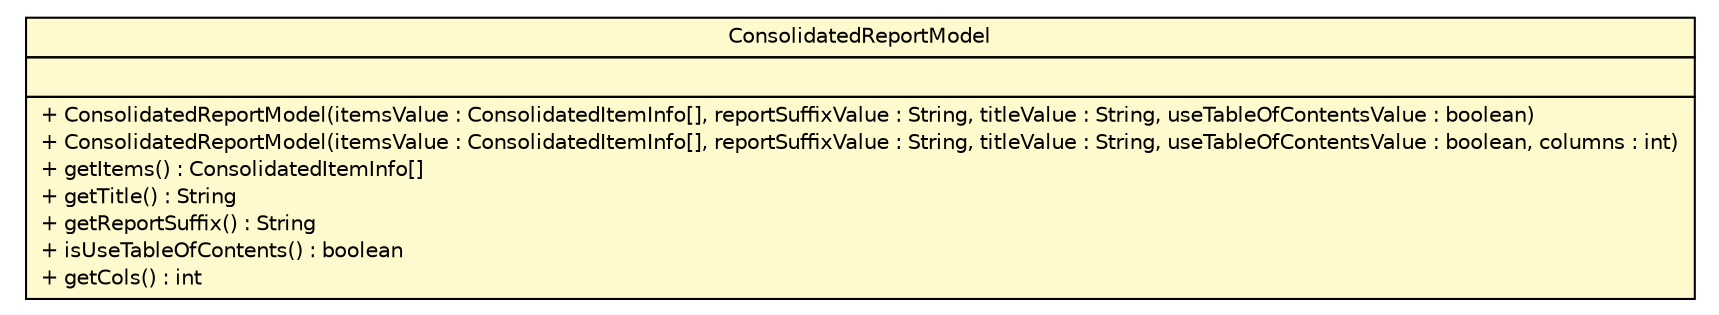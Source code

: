 #!/usr/local/bin/dot
#
# Class diagram 
# Generated by UMLGraph version R5_6 (http://www.umlgraph.org/)
#

digraph G {
	edge [fontname="Helvetica",fontsize=10,labelfontname="Helvetica",labelfontsize=10];
	node [fontname="Helvetica",fontsize=10,shape=plaintext];
	nodesep=0.25;
	ranksep=0.5;
	// com.github.mkolisnyk.cucumber.reporting.types.consolidated.ConsolidatedReportModel
	c4125 [label=<<table title="com.github.mkolisnyk.cucumber.reporting.types.consolidated.ConsolidatedReportModel" border="0" cellborder="1" cellspacing="0" cellpadding="2" port="p" bgcolor="lemonChiffon" href="./ConsolidatedReportModel.html">
		<tr><td><table border="0" cellspacing="0" cellpadding="1">
<tr><td align="center" balign="center"> ConsolidatedReportModel </td></tr>
		</table></td></tr>
		<tr><td><table border="0" cellspacing="0" cellpadding="1">
<tr><td align="left" balign="left">  </td></tr>
		</table></td></tr>
		<tr><td><table border="0" cellspacing="0" cellpadding="1">
<tr><td align="left" balign="left"> + ConsolidatedReportModel(itemsValue : ConsolidatedItemInfo[], reportSuffixValue : String, titleValue : String, useTableOfContentsValue : boolean) </td></tr>
<tr><td align="left" balign="left"> + ConsolidatedReportModel(itemsValue : ConsolidatedItemInfo[], reportSuffixValue : String, titleValue : String, useTableOfContentsValue : boolean, columns : int) </td></tr>
<tr><td align="left" balign="left"> + getItems() : ConsolidatedItemInfo[] </td></tr>
<tr><td align="left" balign="left"> + getTitle() : String </td></tr>
<tr><td align="left" balign="left"> + getReportSuffix() : String </td></tr>
<tr><td align="left" balign="left"> + isUseTableOfContents() : boolean </td></tr>
<tr><td align="left" balign="left"> + getCols() : int </td></tr>
		</table></td></tr>
		</table>>, URL="./ConsolidatedReportModel.html", fontname="Helvetica", fontcolor="black", fontsize=10.0];
}


